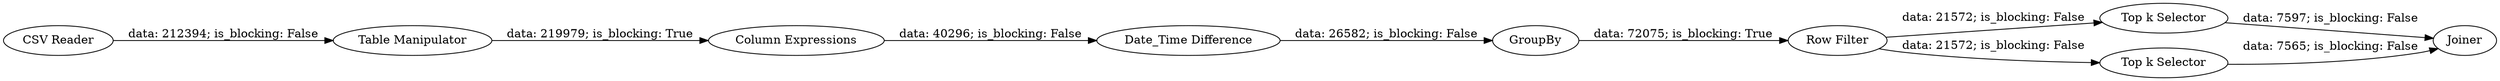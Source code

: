 digraph {
	"4843286595711632235_3" [label=GroupBy]
	"4843286595711632235_1" [label="CSV Reader"]
	"4843286595711632235_9" [label="Top k Selector"]
	"4843286595711632235_2" [label="Column Expressions"]
	"4843286595711632235_10" [label=Joiner]
	"4843286595711632235_6" [label="Date_Time Difference"]
	"4843286595711632235_5" [label="Top k Selector"]
	"4843286595711632235_8" [label="Table Manipulator"]
	"4843286595711632235_4" [label="Row Filter"]
	"4843286595711632235_9" -> "4843286595711632235_10" [label="data: 7597; is_blocking: False"]
	"4843286595711632235_6" -> "4843286595711632235_3" [label="data: 26582; is_blocking: False"]
	"4843286595711632235_4" -> "4843286595711632235_9" [label="data: 21572; is_blocking: False"]
	"4843286595711632235_3" -> "4843286595711632235_4" [label="data: 72075; is_blocking: True"]
	"4843286595711632235_5" -> "4843286595711632235_10" [label="data: 7565; is_blocking: False"]
	"4843286595711632235_2" -> "4843286595711632235_6" [label="data: 40296; is_blocking: False"]
	"4843286595711632235_1" -> "4843286595711632235_8" [label="data: 212394; is_blocking: False"]
	"4843286595711632235_4" -> "4843286595711632235_5" [label="data: 21572; is_blocking: False"]
	"4843286595711632235_8" -> "4843286595711632235_2" [label="data: 219979; is_blocking: True"]
	rankdir=LR
}

